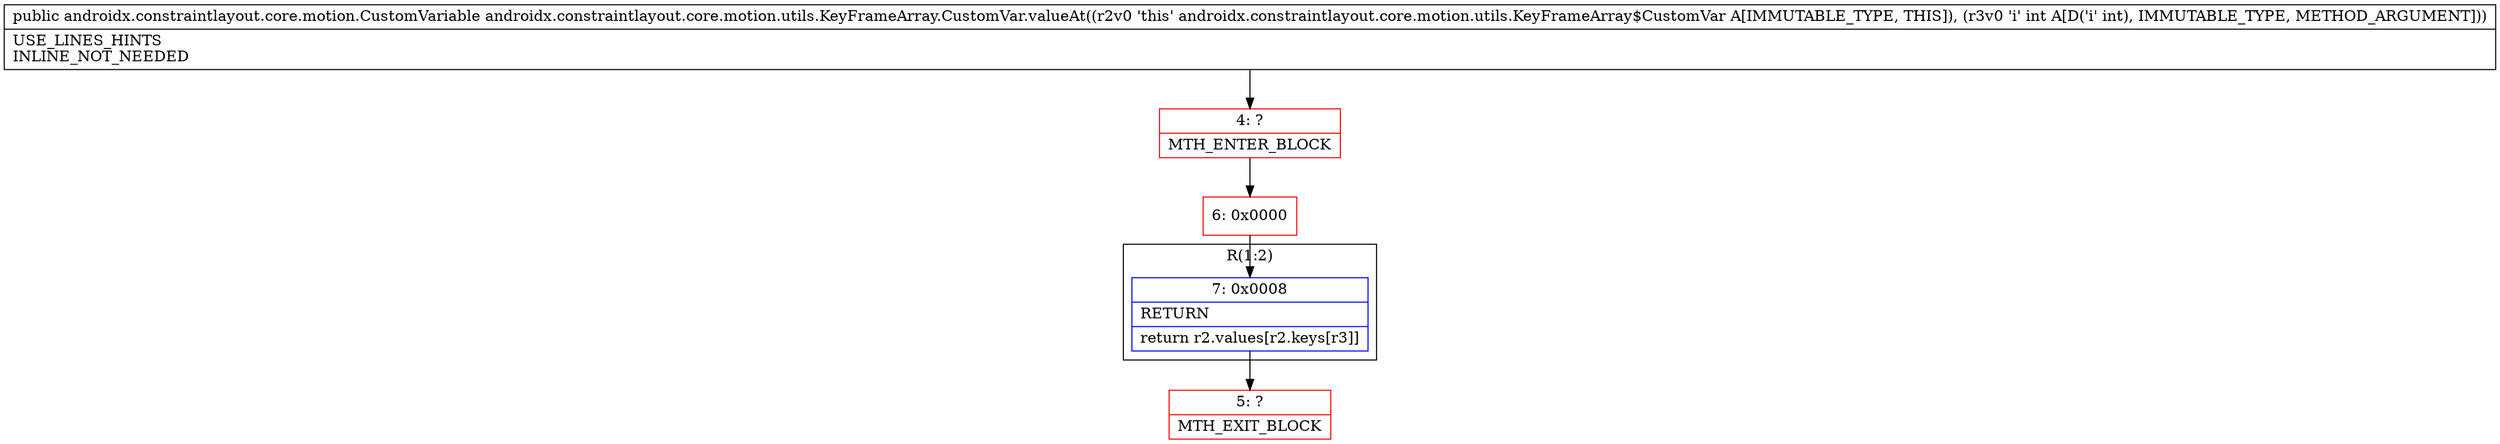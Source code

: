 digraph "CFG forandroidx.constraintlayout.core.motion.utils.KeyFrameArray.CustomVar.valueAt(I)Landroidx\/constraintlayout\/core\/motion\/CustomVariable;" {
subgraph cluster_Region_484859519 {
label = "R(1:2)";
node [shape=record,color=blue];
Node_7 [shape=record,label="{7\:\ 0x0008|RETURN\l|return r2.values[r2.keys[r3]]\l}"];
}
Node_4 [shape=record,color=red,label="{4\:\ ?|MTH_ENTER_BLOCK\l}"];
Node_6 [shape=record,color=red,label="{6\:\ 0x0000}"];
Node_5 [shape=record,color=red,label="{5\:\ ?|MTH_EXIT_BLOCK\l}"];
MethodNode[shape=record,label="{public androidx.constraintlayout.core.motion.CustomVariable androidx.constraintlayout.core.motion.utils.KeyFrameArray.CustomVar.valueAt((r2v0 'this' androidx.constraintlayout.core.motion.utils.KeyFrameArray$CustomVar A[IMMUTABLE_TYPE, THIS]), (r3v0 'i' int A[D('i' int), IMMUTABLE_TYPE, METHOD_ARGUMENT]))  | USE_LINES_HINTS\lINLINE_NOT_NEEDED\l}"];
MethodNode -> Node_4;Node_7 -> Node_5;
Node_4 -> Node_6;
Node_6 -> Node_7;
}

